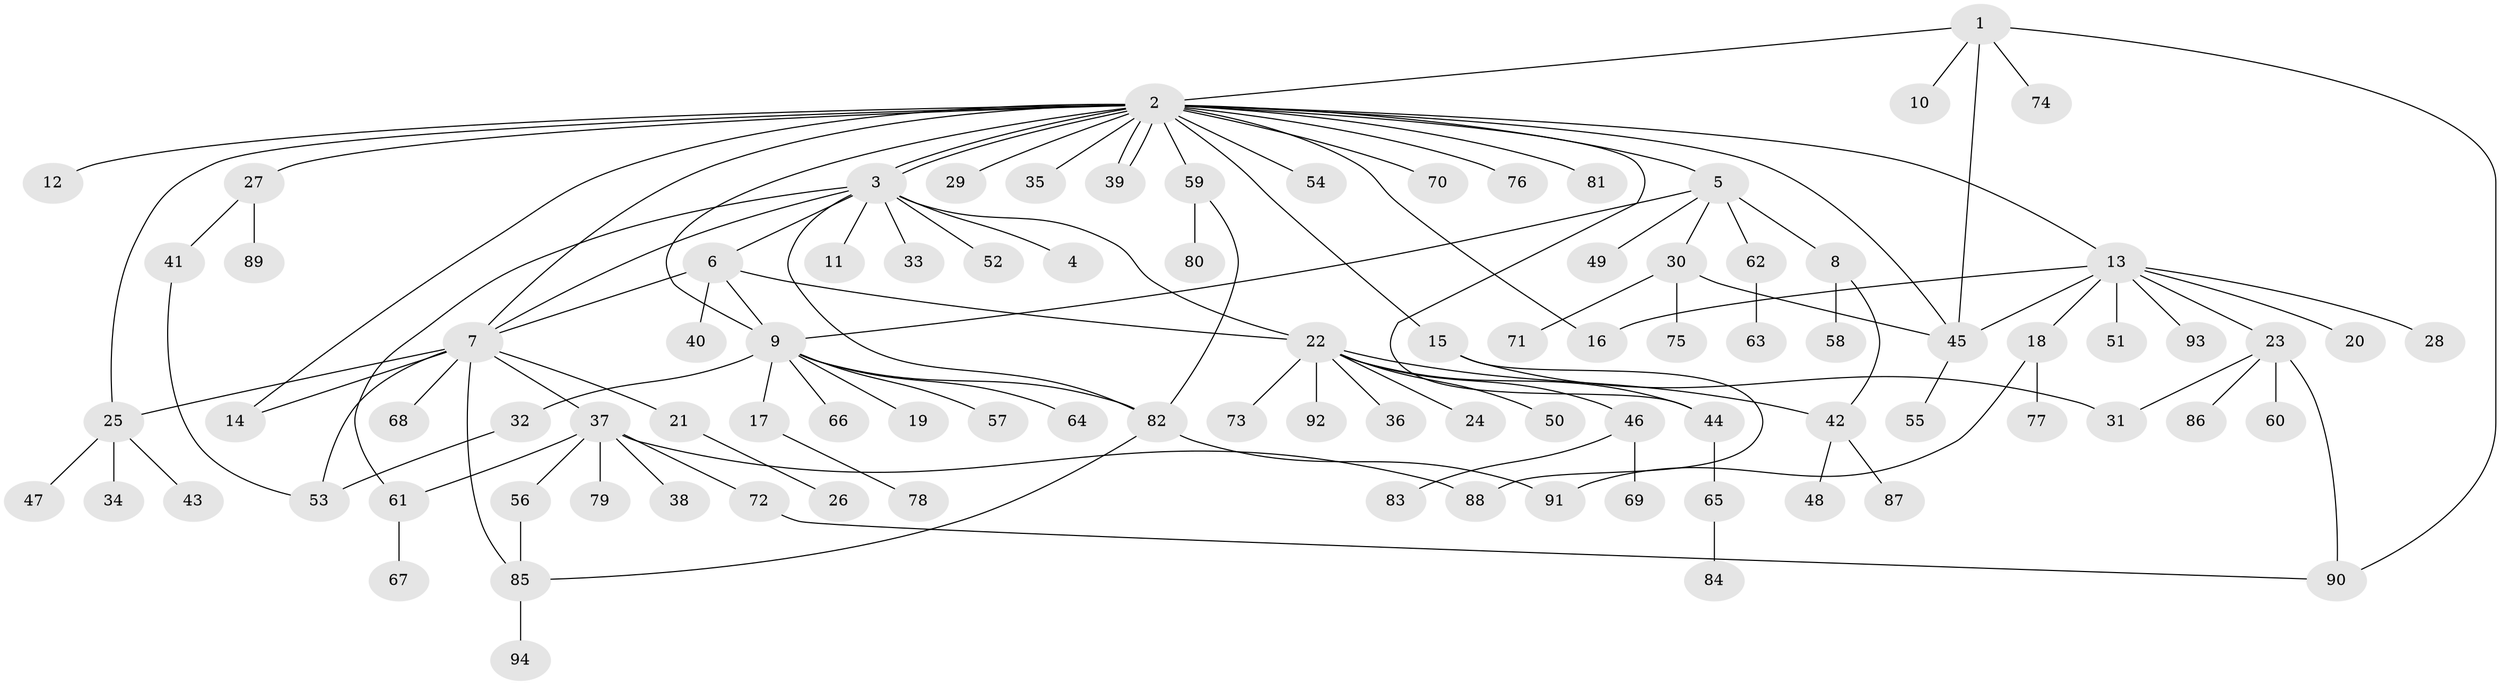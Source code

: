 // coarse degree distribution, {4: 0.056338028169014086, 26: 0.014084507042253521, 10: 0.028169014084507043, 1: 0.5774647887323944, 7: 0.028169014084507043, 8: 0.014084507042253521, 9: 0.028169014084507043, 2: 0.14084507042253522, 3: 0.08450704225352113, 6: 0.014084507042253521, 5: 0.014084507042253521}
// Generated by graph-tools (version 1.1) at 2025/41/03/06/25 10:41:49]
// undirected, 94 vertices, 120 edges
graph export_dot {
graph [start="1"]
  node [color=gray90,style=filled];
  1;
  2;
  3;
  4;
  5;
  6;
  7;
  8;
  9;
  10;
  11;
  12;
  13;
  14;
  15;
  16;
  17;
  18;
  19;
  20;
  21;
  22;
  23;
  24;
  25;
  26;
  27;
  28;
  29;
  30;
  31;
  32;
  33;
  34;
  35;
  36;
  37;
  38;
  39;
  40;
  41;
  42;
  43;
  44;
  45;
  46;
  47;
  48;
  49;
  50;
  51;
  52;
  53;
  54;
  55;
  56;
  57;
  58;
  59;
  60;
  61;
  62;
  63;
  64;
  65;
  66;
  67;
  68;
  69;
  70;
  71;
  72;
  73;
  74;
  75;
  76;
  77;
  78;
  79;
  80;
  81;
  82;
  83;
  84;
  85;
  86;
  87;
  88;
  89;
  90;
  91;
  92;
  93;
  94;
  1 -- 2;
  1 -- 10;
  1 -- 45;
  1 -- 74;
  1 -- 90;
  2 -- 3;
  2 -- 3;
  2 -- 5;
  2 -- 7;
  2 -- 9;
  2 -- 12;
  2 -- 13;
  2 -- 14;
  2 -- 15;
  2 -- 16;
  2 -- 25;
  2 -- 27;
  2 -- 29;
  2 -- 35;
  2 -- 39;
  2 -- 39;
  2 -- 44;
  2 -- 45;
  2 -- 54;
  2 -- 59;
  2 -- 70;
  2 -- 76;
  2 -- 81;
  3 -- 4;
  3 -- 6;
  3 -- 7;
  3 -- 11;
  3 -- 22;
  3 -- 33;
  3 -- 52;
  3 -- 61;
  3 -- 82;
  5 -- 8;
  5 -- 9;
  5 -- 30;
  5 -- 49;
  5 -- 62;
  6 -- 7;
  6 -- 9;
  6 -- 22;
  6 -- 40;
  7 -- 14;
  7 -- 21;
  7 -- 25;
  7 -- 37;
  7 -- 53;
  7 -- 68;
  7 -- 85;
  8 -- 42;
  8 -- 58;
  9 -- 17;
  9 -- 19;
  9 -- 32;
  9 -- 57;
  9 -- 64;
  9 -- 66;
  9 -- 82;
  13 -- 16;
  13 -- 18;
  13 -- 20;
  13 -- 23;
  13 -- 28;
  13 -- 45;
  13 -- 51;
  13 -- 93;
  15 -- 31;
  15 -- 88;
  17 -- 78;
  18 -- 77;
  18 -- 91;
  21 -- 26;
  22 -- 24;
  22 -- 36;
  22 -- 42;
  22 -- 44;
  22 -- 46;
  22 -- 50;
  22 -- 73;
  22 -- 92;
  23 -- 31;
  23 -- 60;
  23 -- 86;
  23 -- 90;
  25 -- 34;
  25 -- 43;
  25 -- 47;
  27 -- 41;
  27 -- 89;
  30 -- 45;
  30 -- 71;
  30 -- 75;
  32 -- 53;
  37 -- 38;
  37 -- 56;
  37 -- 61;
  37 -- 72;
  37 -- 79;
  37 -- 88;
  41 -- 53;
  42 -- 48;
  42 -- 87;
  44 -- 65;
  45 -- 55;
  46 -- 69;
  46 -- 83;
  56 -- 85;
  59 -- 80;
  59 -- 82;
  61 -- 67;
  62 -- 63;
  65 -- 84;
  72 -- 90;
  82 -- 85;
  82 -- 91;
  85 -- 94;
}
